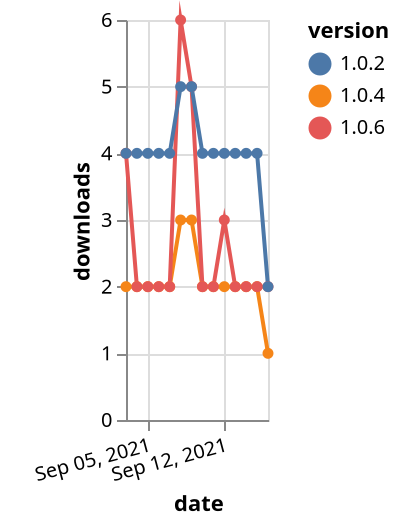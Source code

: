 {"$schema": "https://vega.github.io/schema/vega-lite/v5.json", "description": "A simple bar chart with embedded data.", "data": {"values": [{"date": "2021-09-03", "total": 5711, "delta": 2, "version": "1.0.4"}, {"date": "2021-09-04", "total": 5713, "delta": 2, "version": "1.0.4"}, {"date": "2021-09-05", "total": 5715, "delta": 2, "version": "1.0.4"}, {"date": "2021-09-06", "total": 5717, "delta": 2, "version": "1.0.4"}, {"date": "2021-09-07", "total": 5719, "delta": 2, "version": "1.0.4"}, {"date": "2021-09-08", "total": 5722, "delta": 3, "version": "1.0.4"}, {"date": "2021-09-09", "total": 5725, "delta": 3, "version": "1.0.4"}, {"date": "2021-09-10", "total": 5727, "delta": 2, "version": "1.0.4"}, {"date": "2021-09-11", "total": 5729, "delta": 2, "version": "1.0.4"}, {"date": "2021-09-12", "total": 5731, "delta": 2, "version": "1.0.4"}, {"date": "2021-09-13", "total": 5733, "delta": 2, "version": "1.0.4"}, {"date": "2021-09-14", "total": 5735, "delta": 2, "version": "1.0.4"}, {"date": "2021-09-15", "total": 5737, "delta": 2, "version": "1.0.4"}, {"date": "2021-09-16", "total": 5738, "delta": 1, "version": "1.0.4"}, {"date": "2021-09-03", "total": 2764, "delta": 4, "version": "1.0.6"}, {"date": "2021-09-04", "total": 2766, "delta": 2, "version": "1.0.6"}, {"date": "2021-09-05", "total": 2768, "delta": 2, "version": "1.0.6"}, {"date": "2021-09-06", "total": 2770, "delta": 2, "version": "1.0.6"}, {"date": "2021-09-07", "total": 2772, "delta": 2, "version": "1.0.6"}, {"date": "2021-09-08", "total": 2778, "delta": 6, "version": "1.0.6"}, {"date": "2021-09-09", "total": 2783, "delta": 5, "version": "1.0.6"}, {"date": "2021-09-10", "total": 2785, "delta": 2, "version": "1.0.6"}, {"date": "2021-09-11", "total": 2787, "delta": 2, "version": "1.0.6"}, {"date": "2021-09-12", "total": 2790, "delta": 3, "version": "1.0.6"}, {"date": "2021-09-13", "total": 2792, "delta": 2, "version": "1.0.6"}, {"date": "2021-09-14", "total": 2794, "delta": 2, "version": "1.0.6"}, {"date": "2021-09-15", "total": 2796, "delta": 2, "version": "1.0.6"}, {"date": "2021-09-16", "total": 2798, "delta": 2, "version": "1.0.6"}, {"date": "2021-09-03", "total": 4740, "delta": 4, "version": "1.0.2"}, {"date": "2021-09-04", "total": 4744, "delta": 4, "version": "1.0.2"}, {"date": "2021-09-05", "total": 4748, "delta": 4, "version": "1.0.2"}, {"date": "2021-09-06", "total": 4752, "delta": 4, "version": "1.0.2"}, {"date": "2021-09-07", "total": 4756, "delta": 4, "version": "1.0.2"}, {"date": "2021-09-08", "total": 4761, "delta": 5, "version": "1.0.2"}, {"date": "2021-09-09", "total": 4766, "delta": 5, "version": "1.0.2"}, {"date": "2021-09-10", "total": 4770, "delta": 4, "version": "1.0.2"}, {"date": "2021-09-11", "total": 4774, "delta": 4, "version": "1.0.2"}, {"date": "2021-09-12", "total": 4778, "delta": 4, "version": "1.0.2"}, {"date": "2021-09-13", "total": 4782, "delta": 4, "version": "1.0.2"}, {"date": "2021-09-14", "total": 4786, "delta": 4, "version": "1.0.2"}, {"date": "2021-09-15", "total": 4790, "delta": 4, "version": "1.0.2"}, {"date": "2021-09-16", "total": 4792, "delta": 2, "version": "1.0.2"}]}, "width": "container", "mark": {"type": "line", "point": {"filled": true}}, "encoding": {"x": {"field": "date", "type": "temporal", "timeUnit": "yearmonthdate", "title": "date", "axis": {"labelAngle": -15}}, "y": {"field": "delta", "type": "quantitative", "title": "downloads"}, "color": {"field": "version", "type": "nominal"}, "tooltip": {"field": "delta"}}}